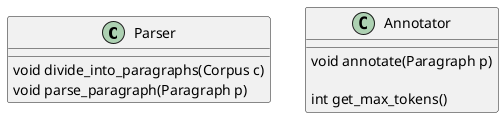 @startuml

class Parser {
	void divide_into_paragraphs(Corpus c)
	void parse_paragraph(Paragraph p)
}

class Annotator {
	void annotate(Paragraph p)

	int get_max_tokens()
}

@enduml
